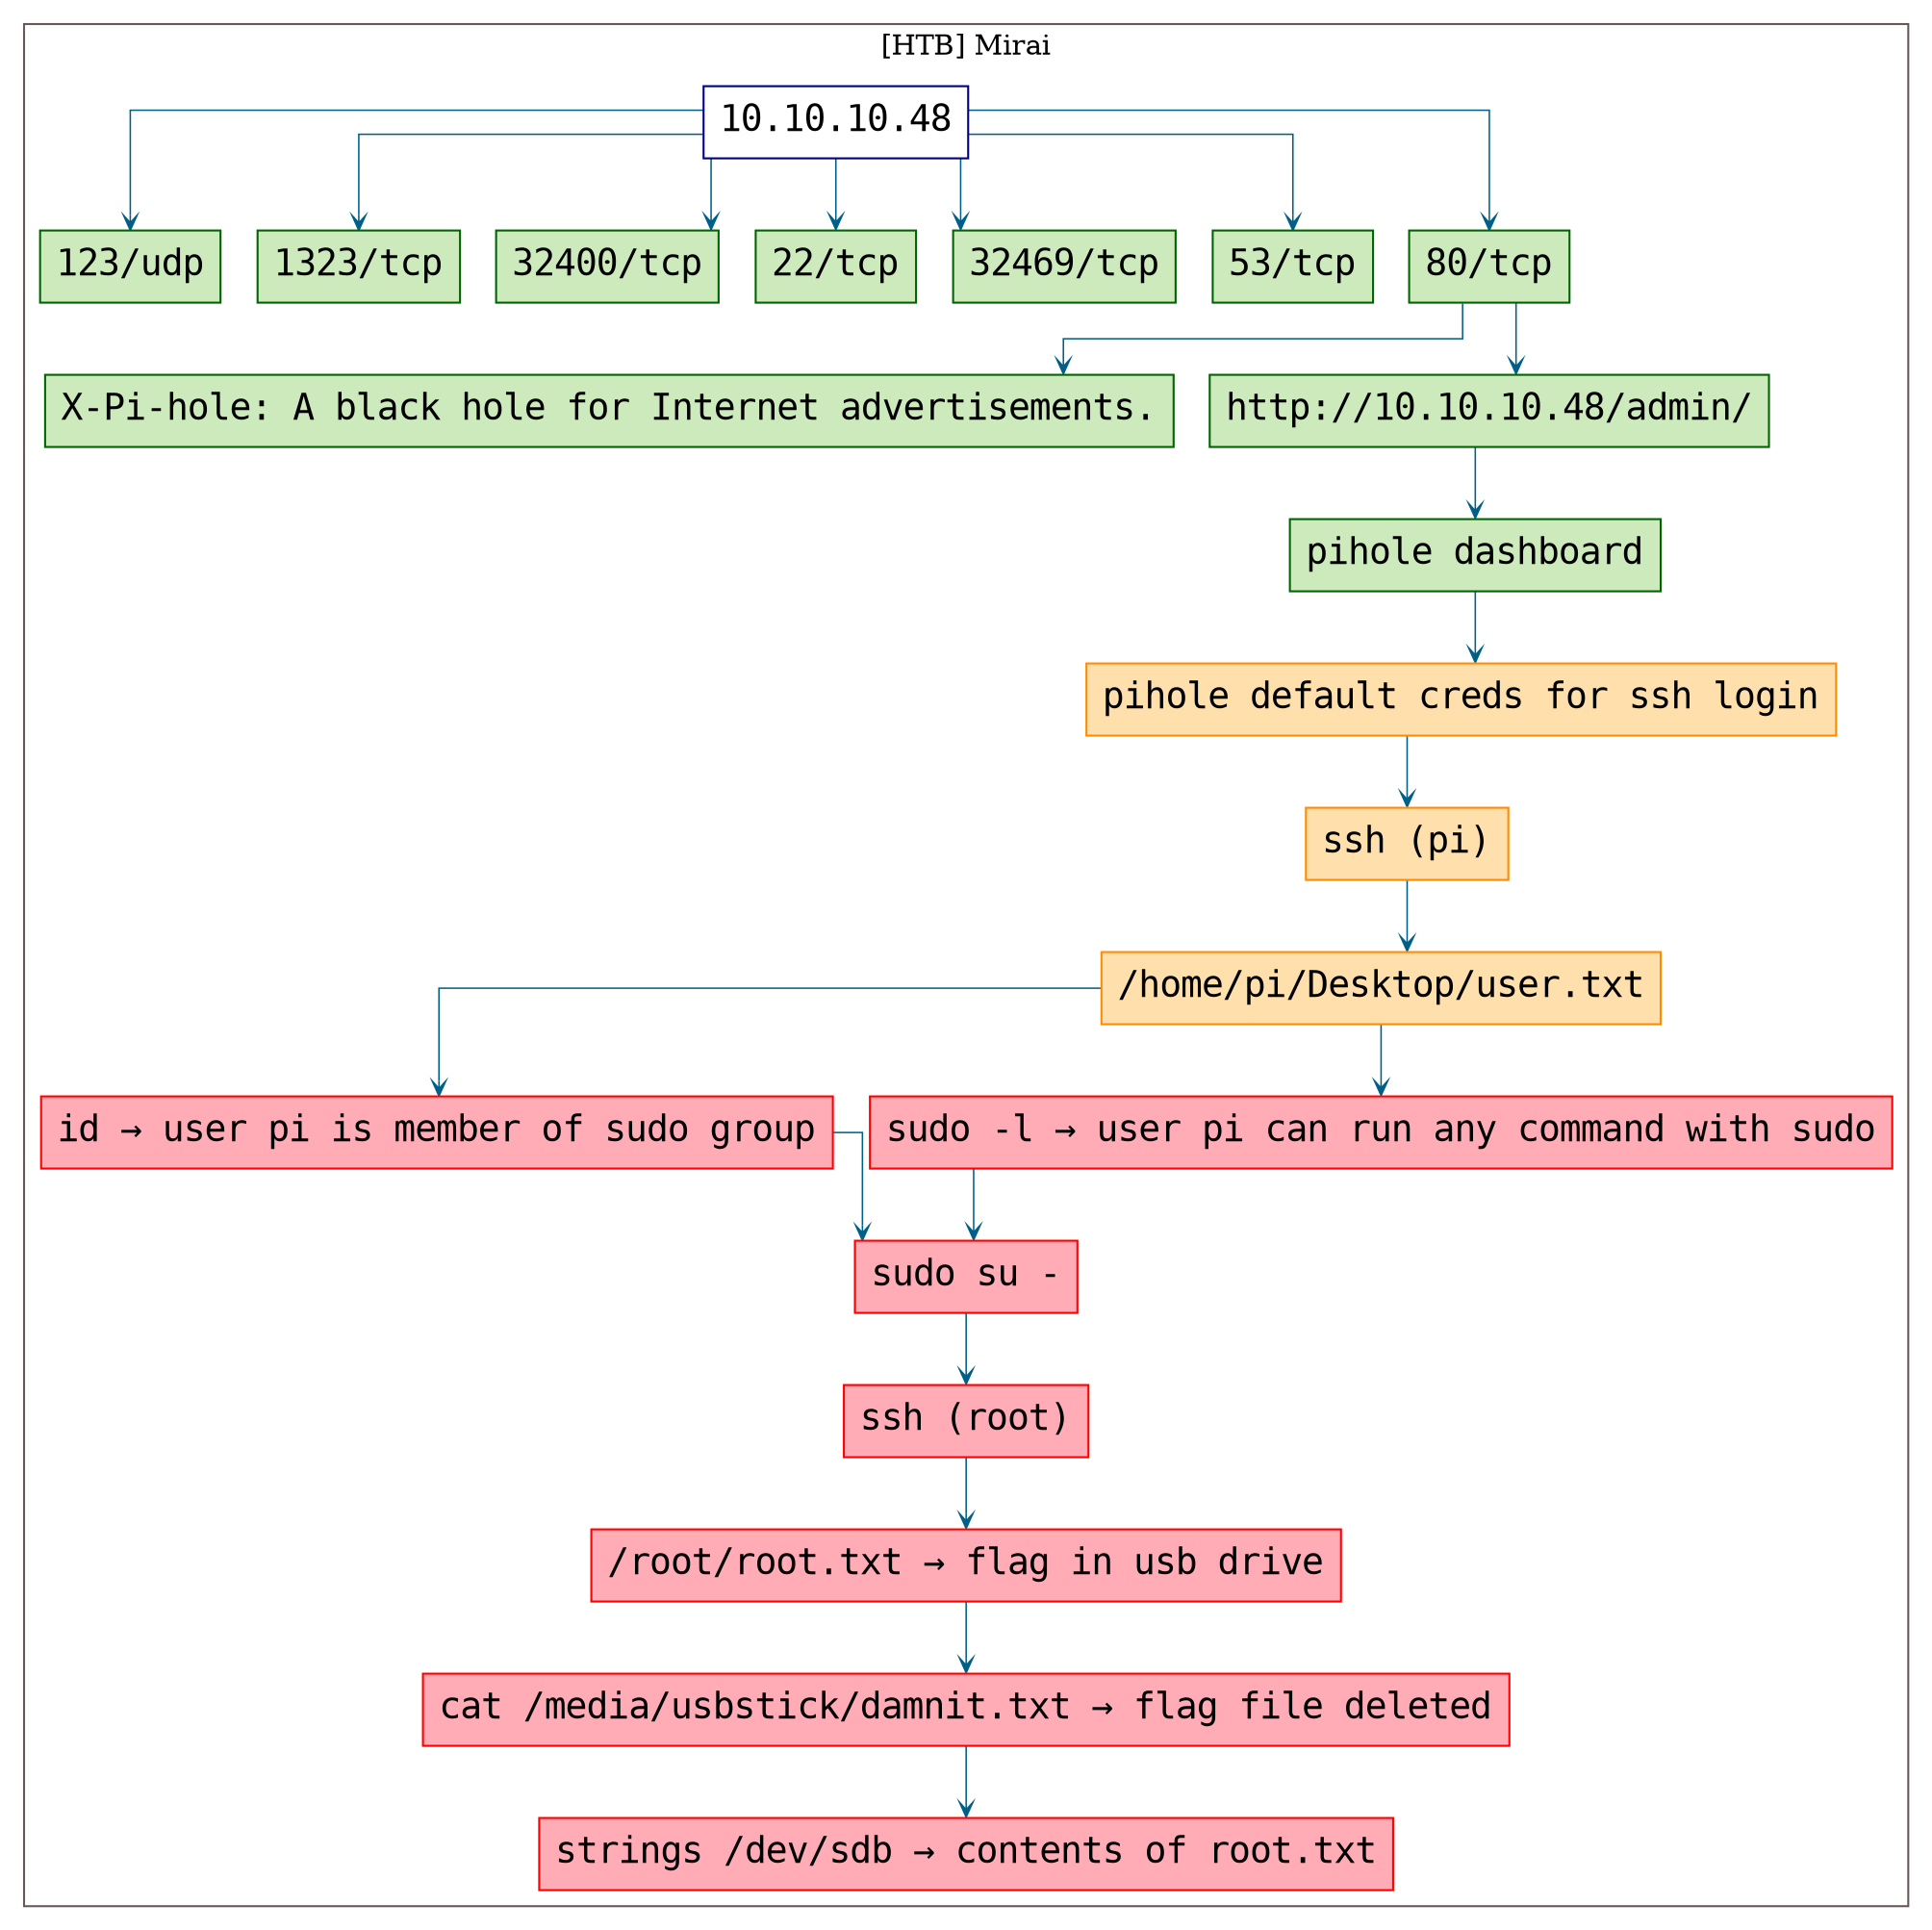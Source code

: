 digraph G {
  #rankdir=LR;
  nodesdictep=1.0; splines="ortho"; K=0.6; overlap=scale; fixedsize=true; resolution=72; bgcolor="#ffffff"; outputorder="edgesfirst";
  node [fontname="courier" fontsize=18 shape=box width=0.25 fillcolor="white" style="filled,solid"];
  edge [style=solid color="#005f87" penwidth=0.75 arrowhead=vee arrowsize=0.75 ];

  0[label="10.10.10.48" color="navyblue" fillcolor="#ffffff" tooltip="[HTB] Mirai"];
  10[label="id → user pi is member of sudo group" color="red" fillcolor="#ffacb7" tooltip="Phase #3:Privilege Escalation"];
  11[label="sudo su -" color="red" fillcolor="#ffacb7" tooltip="Phase #3:Privilege Escalation"];
  12[label="sudo -l → user pi can run any command with sudo" color="red" fillcolor="#ffacb7" tooltip="Phase #3:Privilege Escalation"];
  13[label="ssh (root)" color="red" fillcolor="#ffacb7" tooltip="Phase #3:Privilege Escalation"];
  14[label="/root/root.txt → flag in usb drive" color="red" fillcolor="#ffacb7" tooltip="Phase #3:Privilege Escalation"];
  15[label="cat /media/usbstick/damnit.txt → flag file deleted" color="red" fillcolor="#ffacb7" tooltip="Phase #3:Privilege Escalation"];
  16[label="strings /dev/sdb → contents of root.txt" color="red" fillcolor="#ffacb7" tooltip="Phase #3:Privilege Escalation"];
  17[label="123/udp" color="darkgreen" fillcolor="#cceabb" tooltip="Phase #1:Enumeration"];
  18[label="1323/tcp" color="darkgreen" fillcolor="#cceabb" tooltip="Phase #1:Enumeration"];
  19[label="32400/tcp" color="darkgreen" fillcolor="#cceabb" tooltip="Phase #1:Enumeration"];
  1[label="22/tcp" color="darkgreen" fillcolor="#cceabb" tooltip="Phase #1:Enumeration"];
  20[label="32469/tcp" color="darkgreen" fillcolor="#cceabb" tooltip="Phase #1:Enumeration"];
  2[label="53/tcp" color="darkgreen" fillcolor="#cceabb" tooltip="Phase #1:Enumeration"];
  3[label="80/tcp" color="darkgreen" fillcolor="#cceabb" tooltip="Phase #1:Enumeration"];
  4[label="X-Pi-hole: A black hole for Internet advertisements." color="darkgreen" fillcolor="#cceabb" tooltip="Phase #1:Enumeration"];
  5[label="http://10.10.10.48/admin/" color="darkgreen" fillcolor="#cceabb" tooltip="Phase #1:Enumeration"];
  6[label="pihole dashboard" color="darkgreen" fillcolor="#cceabb" tooltip="Phase #1:Enumeration"];
  7[label="pihole default creds for ssh login" color="darkorange" fillcolor="#ffe0ac" tooltip="Phase #2:Exploitation"];
  8[label="ssh (pi)" color="darkorange" fillcolor="#ffe0ac" tooltip="Phase #2:Exploitation"];
  9[label="/home/pi/Desktop/user.txt" color="darkorange" fillcolor="#ffe0ac" tooltip="Phase #2:Exploitation"];

  subgraph cluster_0 {
    node [style="filled,solid"];
    label = "[HTB] Mirai";
    color = "#665957";
    0 -> 1 [color="#005f87"];
    0 -> 17 [color="#005f87"];
    0 -> 18 [color="#005f87"];
    0 -> 19 [color="#005f87"];
    0 -> 2 [color="#005f87"];
    0 -> 20 [color="#005f87"];
    0 -> 3 [color="#005f87"];
    10 -> 11 [color="#005f87"];
    11 -> 13 [color="#005f87"];
    12 -> 11 [color="#005f87"];
    13 -> 14 [color="#005f87"];
    14 -> 15 [color="#005f87"];
    15 -> 16 [color="#005f87"];
    3 -> 4 [color="#005f87"];
    3 -> 5 [color="#005f87"];
    5 -> 6 [color="#005f87"];
    6 -> 7 [color="#005f87"];
    7 -> 8 [color="#005f87"];
    8 -> 9 [color="#005f87"];
    9 -> 10 [color="#005f87"];
    9 -> 12 [color="#005f87"];
  }
}
